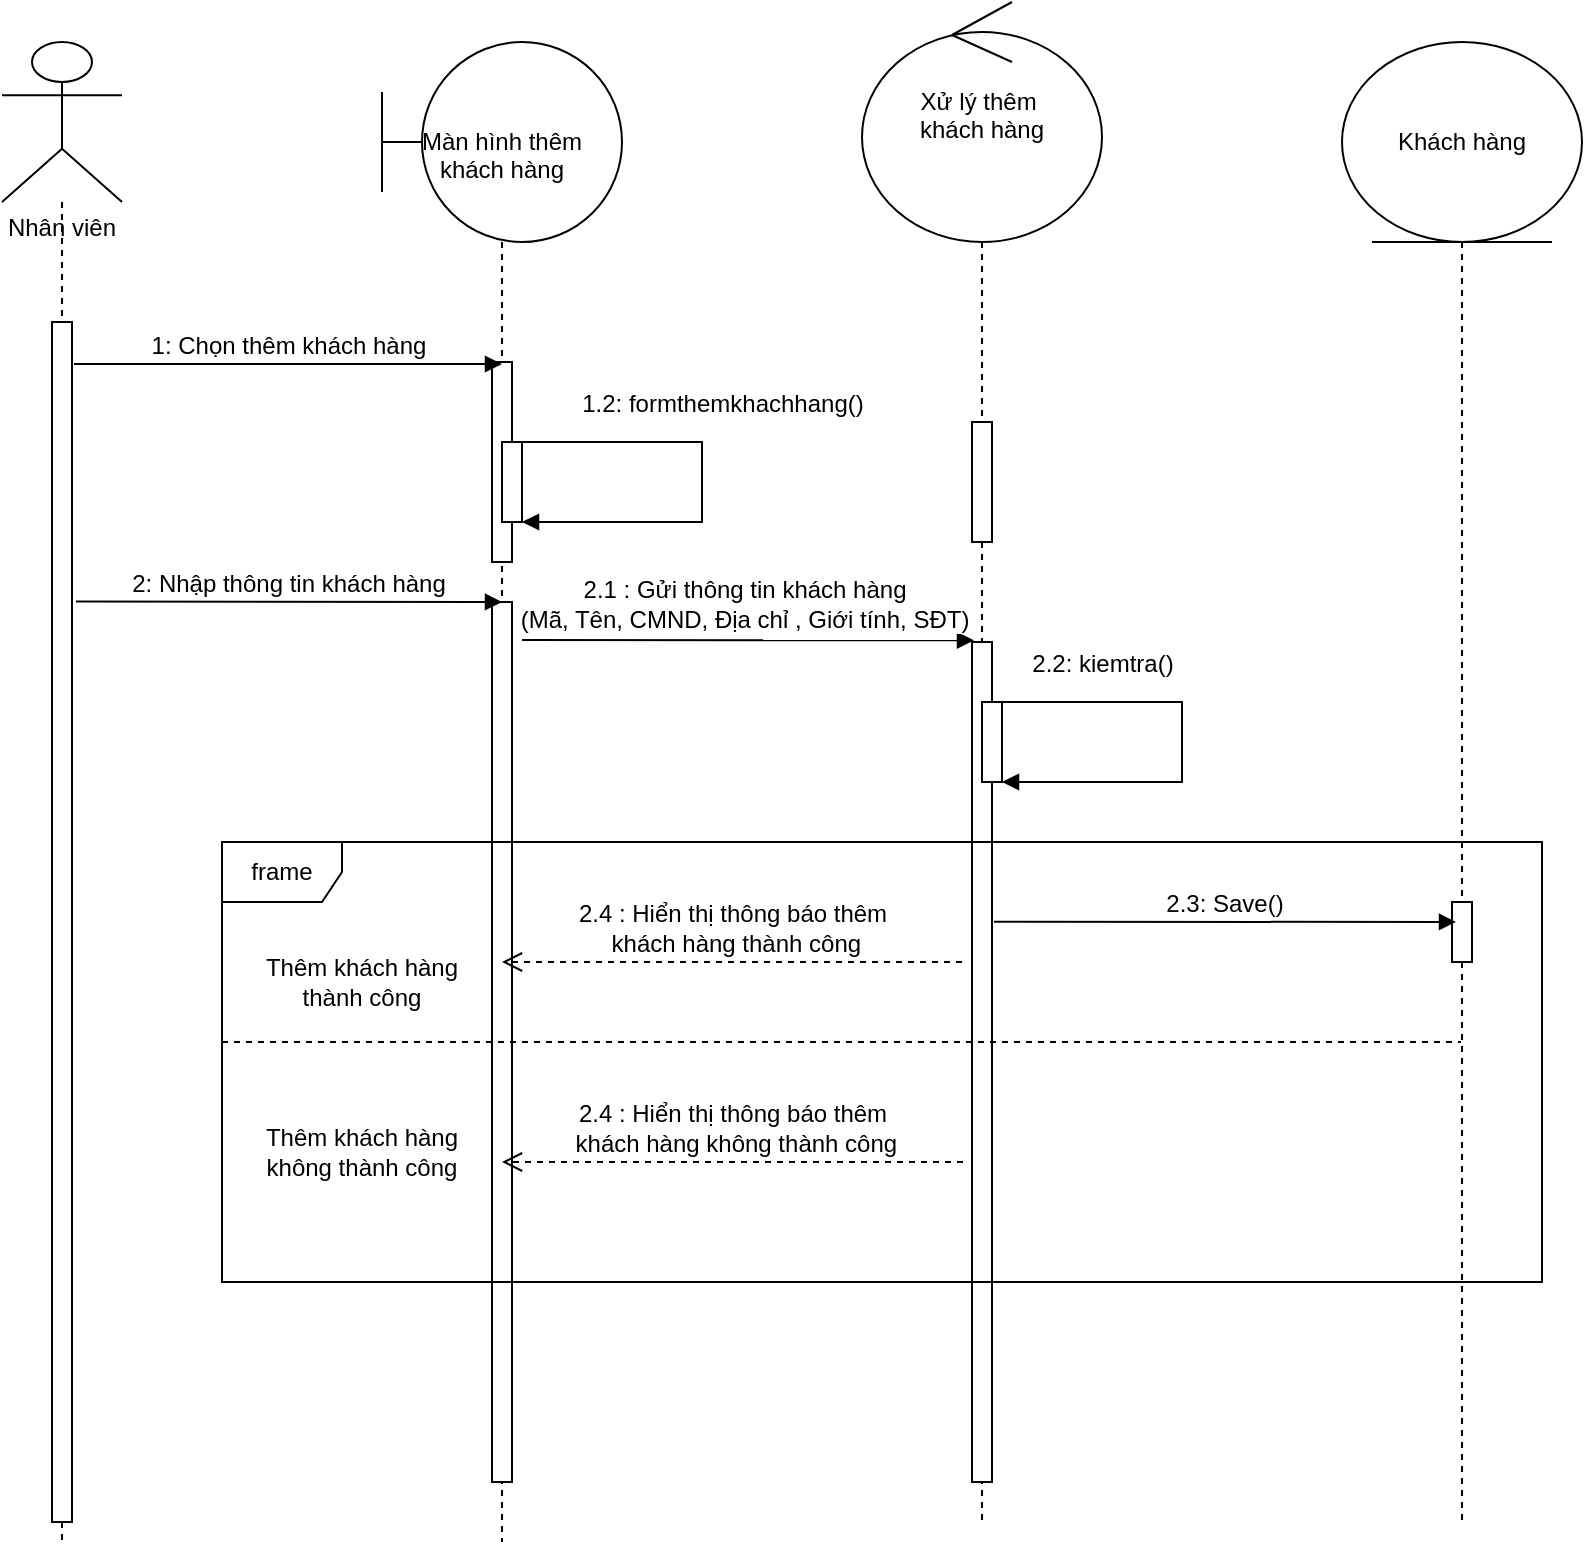 <mxfile version="14.4.3" type="device"><diagram id="j35PRfuS3rS9tGFF6TlJ" name="Page-1"><mxGraphModel dx="852" dy="494" grid="1" gridSize="10" guides="1" tooltips="1" connect="1" arrows="1" fold="1" page="1" pageScale="1" pageWidth="850" pageHeight="1100" math="0" shadow="0"><root><mxCell id="0"/><mxCell id="1" parent="0"/><mxCell id="b2TQc4b1ZqAiPSDbQp9B-11" value="&lt;br&gt;&lt;br&gt;&lt;br&gt;Nhân viên" style="shape=umlLifeline;participant=umlActor;perimeter=lifelinePerimeter;whiteSpace=wrap;html=1;container=1;collapsible=0;recursiveResize=0;verticalAlign=top;spacingTop=36;outlineConnect=0;size=80;" parent="1" vertex="1"><mxGeometry x="50" y="20" width="60" height="750" as="geometry"/></mxCell><mxCell id="b2TQc4b1ZqAiPSDbQp9B-16" value="" style="html=1;points=[];perimeter=orthogonalPerimeter;" parent="b2TQc4b1ZqAiPSDbQp9B-11" vertex="1"><mxGeometry x="25" y="140" width="10" height="600" as="geometry"/></mxCell><mxCell id="b2TQc4b1ZqAiPSDbQp9B-12" value="Màn hình thêm&lt;br&gt;khách hàng" style="shape=umlLifeline;participant=umlBoundary;perimeter=lifelinePerimeter;whiteSpace=wrap;html=1;container=1;collapsible=0;recursiveResize=0;verticalAlign=top;spacingTop=36;outlineConnect=0;size=100;" parent="1" vertex="1"><mxGeometry x="240" y="20" width="120" height="750" as="geometry"/></mxCell><mxCell id="b2TQc4b1ZqAiPSDbQp9B-17" value="" style="html=1;points=[];perimeter=orthogonalPerimeter;" parent="b2TQc4b1ZqAiPSDbQp9B-12" vertex="1"><mxGeometry x="55" y="160" width="10" height="100" as="geometry"/></mxCell><mxCell id="b2TQc4b1ZqAiPSDbQp9B-26" value="" style="html=1;points=[];perimeter=orthogonalPerimeter;fontSize=12;" parent="b2TQc4b1ZqAiPSDbQp9B-12" vertex="1"><mxGeometry x="55" y="280" width="10" height="440" as="geometry"/></mxCell><mxCell id="b2TQc4b1ZqAiPSDbQp9B-14" value="Xử lý thêm&amp;nbsp;&lt;br&gt;khách hàng" style="shape=umlLifeline;participant=umlControl;perimeter=lifelinePerimeter;whiteSpace=wrap;html=1;container=1;collapsible=0;recursiveResize=0;verticalAlign=top;spacingTop=36;outlineConnect=0;size=120;" parent="1" vertex="1"><mxGeometry x="480" width="120" height="760" as="geometry"/></mxCell><mxCell id="b2TQc4b1ZqAiPSDbQp9B-27" value="" style="html=1;points=[];perimeter=orthogonalPerimeter;fontSize=12;" parent="b2TQc4b1ZqAiPSDbQp9B-14" vertex="1"><mxGeometry x="55" y="210" width="10" height="60" as="geometry"/></mxCell><mxCell id="b2TQc4b1ZqAiPSDbQp9B-28" value="" style="html=1;points=[];perimeter=orthogonalPerimeter;fontSize=12;" parent="b2TQc4b1ZqAiPSDbQp9B-14" vertex="1"><mxGeometry x="55" y="320" width="10" height="420" as="geometry"/></mxCell><mxCell id="b2TQc4b1ZqAiPSDbQp9B-15" value="Khách hàng" style="shape=umlLifeline;participant=umlEntity;perimeter=lifelinePerimeter;whiteSpace=wrap;html=1;container=1;collapsible=0;recursiveResize=0;verticalAlign=top;spacingTop=36;outlineConnect=0;size=100;" parent="1" vertex="1"><mxGeometry x="720" y="20" width="120" height="740" as="geometry"/></mxCell><mxCell id="b2TQc4b1ZqAiPSDbQp9B-33" value="" style="html=1;points=[];perimeter=orthogonalPerimeter;fontSize=12;" parent="b2TQc4b1ZqAiPSDbQp9B-15" vertex="1"><mxGeometry x="55" y="430" width="10" height="30" as="geometry"/></mxCell><mxCell id="b2TQc4b1ZqAiPSDbQp9B-19" value="1: Chọn thêm khách hàng" style="html=1;verticalAlign=bottom;endArrow=block;exitX=1.1;exitY=0.035;exitDx=0;exitDy=0;exitPerimeter=0;fontSize=12;" parent="1" source="b2TQc4b1ZqAiPSDbQp9B-16" edge="1"><mxGeometry width="80" relative="1" as="geometry"><mxPoint x="90" y="180" as="sourcePoint"/><mxPoint x="300" y="181" as="targetPoint"/></mxGeometry></mxCell><mxCell id="b2TQc4b1ZqAiPSDbQp9B-21" value="" style="html=1;points=[];perimeter=orthogonalPerimeter;fontSize=12;" parent="1" vertex="1"><mxGeometry x="300" y="220" width="10" height="40" as="geometry"/></mxCell><mxCell id="b2TQc4b1ZqAiPSDbQp9B-23" value="1.2: formthemkhachhang()" style="html=1;verticalAlign=bottom;endArrow=block;fontSize=12;rounded=0;" parent="1" edge="1"><mxGeometry x="-0.182" y="14" width="80" relative="1" as="geometry"><mxPoint x="310" y="220" as="sourcePoint"/><mxPoint x="310" y="260" as="targetPoint"/><Array as="points"><mxPoint x="400" y="220"/><mxPoint x="400" y="260"/></Array><mxPoint x="-4" y="-10" as="offset"/></mxGeometry></mxCell><mxCell id="b2TQc4b1ZqAiPSDbQp9B-24" value="2: Nhập thông tin khách hàng" style="html=1;verticalAlign=bottom;endArrow=block;fontSize=12;exitX=1.2;exitY=0.233;exitDx=0;exitDy=0;exitPerimeter=0;" parent="1" source="b2TQc4b1ZqAiPSDbQp9B-16" edge="1"><mxGeometry width="80" relative="1" as="geometry"><mxPoint x="90" y="300" as="sourcePoint"/><mxPoint x="300" y="300" as="targetPoint"/></mxGeometry></mxCell><mxCell id="b2TQc4b1ZqAiPSDbQp9B-29" value="2.1 : Gửi thông tin khách hàng &lt;br&gt;(Mã, Tên, CMND, Địa chỉ , Giới tính, SĐT)" style="html=1;verticalAlign=bottom;endArrow=block;fontSize=12;entryX=0.1;entryY=-0.002;entryDx=0;entryDy=0;entryPerimeter=0;" parent="1" target="b2TQc4b1ZqAiPSDbQp9B-28" edge="1"><mxGeometry x="-0.017" y="1" width="80" relative="1" as="geometry"><mxPoint x="310" y="319" as="sourcePoint"/><mxPoint x="530" y="320" as="targetPoint"/><mxPoint as="offset"/></mxGeometry></mxCell><mxCell id="b2TQc4b1ZqAiPSDbQp9B-30" value="" style="html=1;points=[];perimeter=orthogonalPerimeter;fontSize=12;" parent="1" vertex="1"><mxGeometry x="540" y="350" width="10" height="40" as="geometry"/></mxCell><mxCell id="b2TQc4b1ZqAiPSDbQp9B-31" value="2.2: kiemtra()" style="html=1;verticalAlign=bottom;endArrow=block;fontSize=12;rounded=0;" parent="1" edge="1"><mxGeometry x="-0.545" y="10" width="80" relative="1" as="geometry"><mxPoint x="550" y="350" as="sourcePoint"/><mxPoint x="550" y="390" as="targetPoint"/><Array as="points"><mxPoint x="640" y="350"/><mxPoint x="640" y="390"/></Array><mxPoint as="offset"/></mxGeometry></mxCell><mxCell id="b2TQc4b1ZqAiPSDbQp9B-32" value="2.3: Save()" style="html=1;verticalAlign=bottom;endArrow=block;fontSize=12;entryX=0.2;entryY=0.333;entryDx=0;entryDy=0;entryPerimeter=0;exitX=1.1;exitY=0.333;exitDx=0;exitDy=0;exitPerimeter=0;" parent="1" source="b2TQc4b1ZqAiPSDbQp9B-28" target="b2TQc4b1ZqAiPSDbQp9B-33" edge="1"><mxGeometry width="80" relative="1" as="geometry"><mxPoint x="550" y="460" as="sourcePoint"/><mxPoint x="770" y="460" as="targetPoint"/></mxGeometry></mxCell><mxCell id="b2TQc4b1ZqAiPSDbQp9B-34" value="2.4 : Hiển thị thông báo thêm&lt;br&gt;&amp;nbsp;khách hàng thành công" style="html=1;verticalAlign=bottom;endArrow=open;dashed=1;endSize=8;fontSize=12;" parent="1" target="b2TQc4b1ZqAiPSDbQp9B-12" edge="1"><mxGeometry relative="1" as="geometry"><mxPoint x="530" y="480" as="sourcePoint"/><mxPoint x="450" y="480" as="targetPoint"/></mxGeometry></mxCell><mxCell id="b2TQc4b1ZqAiPSDbQp9B-35" value="" style="endArrow=none;dashed=1;html=1;fontSize=12;" parent="1" target="b2TQc4b1ZqAiPSDbQp9B-15" edge="1"><mxGeometry width="50" height="50" relative="1" as="geometry"><mxPoint x="160" y="520" as="sourcePoint"/><mxPoint x="450" y="490" as="targetPoint"/></mxGeometry></mxCell><mxCell id="b2TQc4b1ZqAiPSDbQp9B-36" value="2.4 : Hiển thị thông báo thêm&lt;br&gt;&amp;nbsp;khách hàng không thành công" style="html=1;verticalAlign=bottom;endArrow=open;dashed=1;endSize=8;fontSize=12;" parent="1" edge="1"><mxGeometry relative="1" as="geometry"><mxPoint x="530.5" y="580" as="sourcePoint"/><mxPoint x="300" y="580" as="targetPoint"/></mxGeometry></mxCell><mxCell id="b2TQc4b1ZqAiPSDbQp9B-37" value="frame" style="shape=umlFrame;whiteSpace=wrap;html=1;fontSize=12;" parent="1" vertex="1"><mxGeometry x="160" y="420" width="660" height="220" as="geometry"/></mxCell><mxCell id="b2TQc4b1ZqAiPSDbQp9B-38" value="Thêm khách hàng thành công" style="text;html=1;strokeColor=none;fillColor=none;align=center;verticalAlign=middle;whiteSpace=wrap;rounded=0;fontSize=12;" parent="1" vertex="1"><mxGeometry x="180" y="480" width="100" height="20" as="geometry"/></mxCell><mxCell id="b2TQc4b1ZqAiPSDbQp9B-40" value="Thêm khách hàng không thành công" style="text;html=1;strokeColor=none;fillColor=none;align=center;verticalAlign=middle;whiteSpace=wrap;rounded=0;fontSize=12;" parent="1" vertex="1"><mxGeometry x="180" y="560" width="100" height="30" as="geometry"/></mxCell></root></mxGraphModel></diagram></mxfile>
